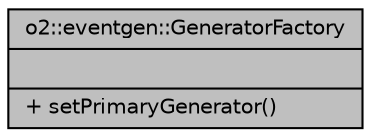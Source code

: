 digraph "o2::eventgen::GeneratorFactory"
{
 // INTERACTIVE_SVG=YES
  bgcolor="transparent";
  edge [fontname="Helvetica",fontsize="10",labelfontname="Helvetica",labelfontsize="10"];
  node [fontname="Helvetica",fontsize="10",shape=record];
  Node1 [label="{o2::eventgen::GeneratorFactory\n||+ setPrimaryGenerator()\l}",height=0.2,width=0.4,color="black", fillcolor="grey75", style="filled" fontcolor="black"];
}
